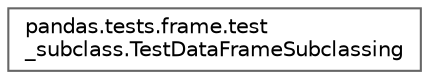 digraph "Graphical Class Hierarchy"
{
 // LATEX_PDF_SIZE
  bgcolor="transparent";
  edge [fontname=Helvetica,fontsize=10,labelfontname=Helvetica,labelfontsize=10];
  node [fontname=Helvetica,fontsize=10,shape=box,height=0.2,width=0.4];
  rankdir="LR";
  Node0 [id="Node000000",label="pandas.tests.frame.test\l_subclass.TestDataFrameSubclassing",height=0.2,width=0.4,color="grey40", fillcolor="white", style="filled",URL="$d8/dbc/classpandas_1_1tests_1_1frame_1_1test__subclass_1_1TestDataFrameSubclassing.html",tooltip=" "];
}
